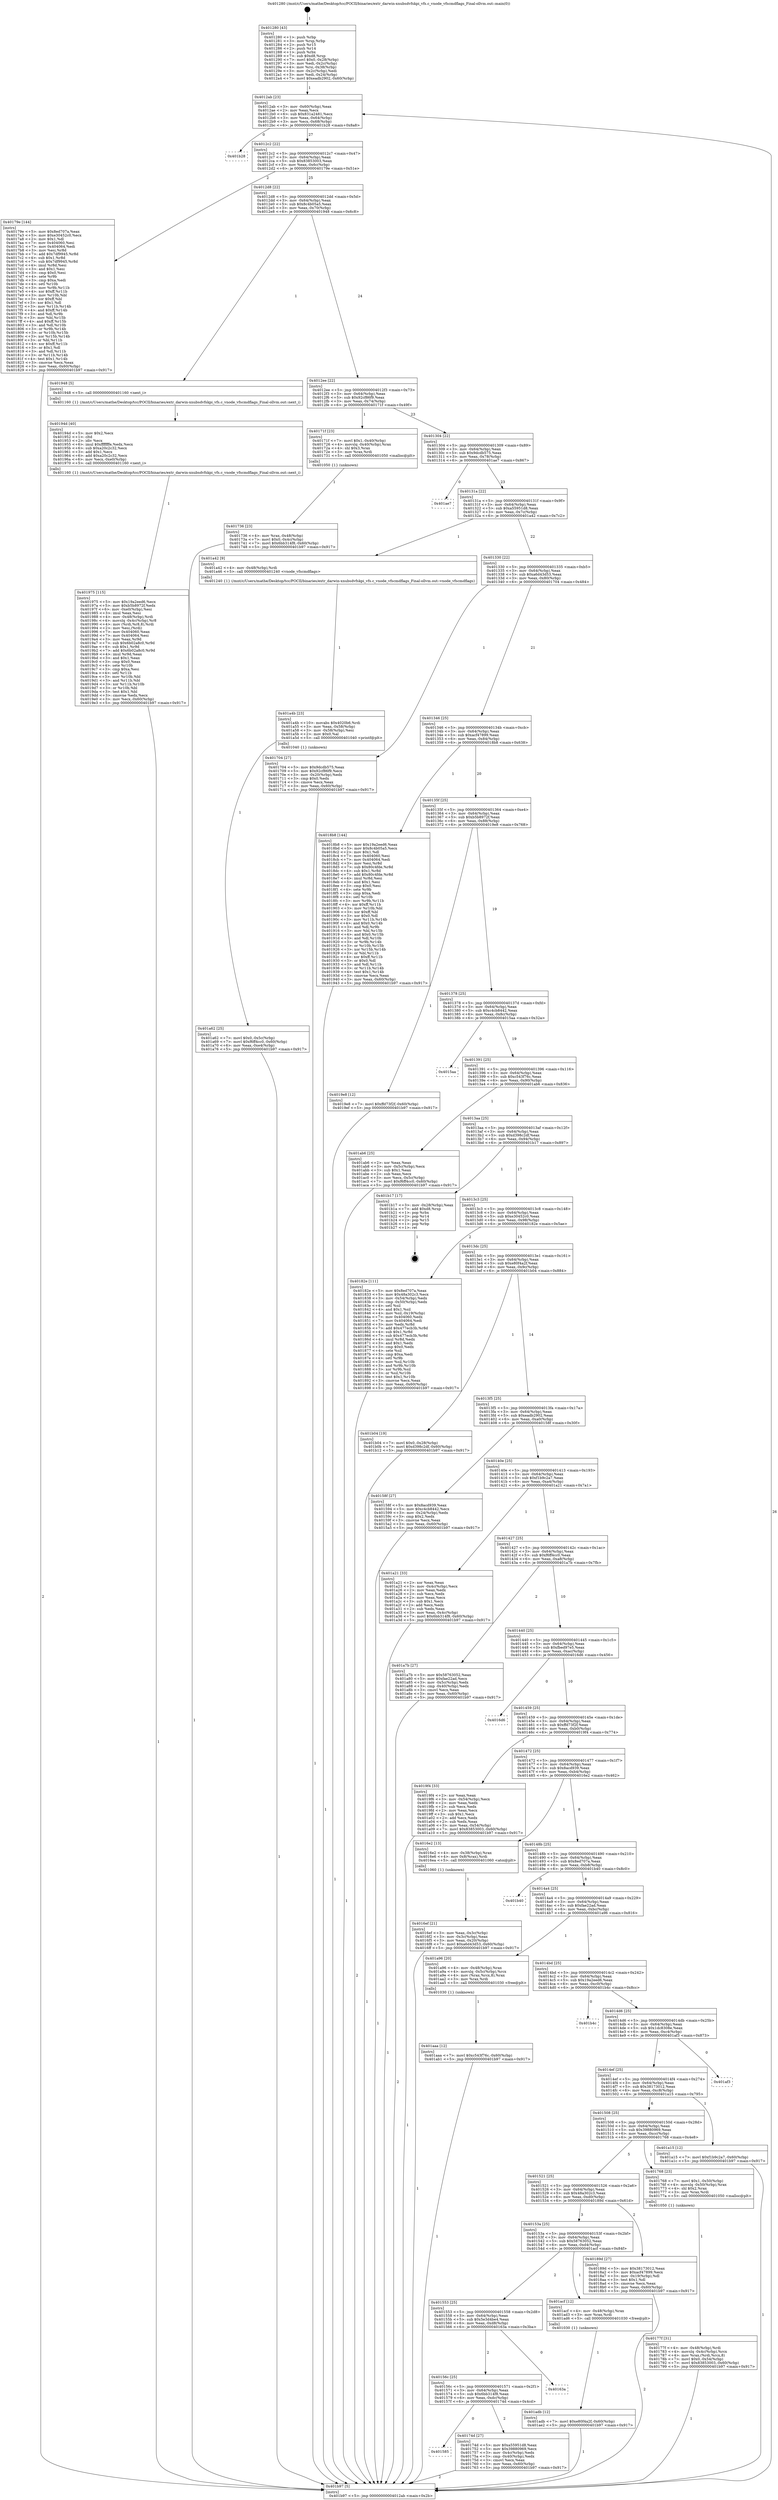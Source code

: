 digraph "0x401280" {
  label = "0x401280 (/mnt/c/Users/mathe/Desktop/tcc/POCII/binaries/extr_darwin-xnubsdvfskpi_vfs.c_vnode_vfscmdflags_Final-ollvm.out::main(0))"
  labelloc = "t"
  node[shape=record]

  Entry [label="",width=0.3,height=0.3,shape=circle,fillcolor=black,style=filled]
  "0x4012ab" [label="{
     0x4012ab [23]\l
     | [instrs]\l
     &nbsp;&nbsp;0x4012ab \<+3\>: mov -0x60(%rbp),%eax\l
     &nbsp;&nbsp;0x4012ae \<+2\>: mov %eax,%ecx\l
     &nbsp;&nbsp;0x4012b0 \<+6\>: sub $0x831a2481,%ecx\l
     &nbsp;&nbsp;0x4012b6 \<+3\>: mov %eax,-0x64(%rbp)\l
     &nbsp;&nbsp;0x4012b9 \<+3\>: mov %ecx,-0x68(%rbp)\l
     &nbsp;&nbsp;0x4012bc \<+6\>: je 0000000000401b28 \<main+0x8a8\>\l
  }"]
  "0x401b28" [label="{
     0x401b28\l
  }", style=dashed]
  "0x4012c2" [label="{
     0x4012c2 [22]\l
     | [instrs]\l
     &nbsp;&nbsp;0x4012c2 \<+5\>: jmp 00000000004012c7 \<main+0x47\>\l
     &nbsp;&nbsp;0x4012c7 \<+3\>: mov -0x64(%rbp),%eax\l
     &nbsp;&nbsp;0x4012ca \<+5\>: sub $0x83853003,%eax\l
     &nbsp;&nbsp;0x4012cf \<+3\>: mov %eax,-0x6c(%rbp)\l
     &nbsp;&nbsp;0x4012d2 \<+6\>: je 000000000040179e \<main+0x51e\>\l
  }"]
  Exit [label="",width=0.3,height=0.3,shape=circle,fillcolor=black,style=filled,peripheries=2]
  "0x40179e" [label="{
     0x40179e [144]\l
     | [instrs]\l
     &nbsp;&nbsp;0x40179e \<+5\>: mov $0x8ed707a,%eax\l
     &nbsp;&nbsp;0x4017a3 \<+5\>: mov $0xe30452c0,%ecx\l
     &nbsp;&nbsp;0x4017a8 \<+2\>: mov $0x1,%dl\l
     &nbsp;&nbsp;0x4017aa \<+7\>: mov 0x404060,%esi\l
     &nbsp;&nbsp;0x4017b1 \<+7\>: mov 0x404064,%edi\l
     &nbsp;&nbsp;0x4017b8 \<+3\>: mov %esi,%r8d\l
     &nbsp;&nbsp;0x4017bb \<+7\>: add $0x7df9945,%r8d\l
     &nbsp;&nbsp;0x4017c2 \<+4\>: sub $0x1,%r8d\l
     &nbsp;&nbsp;0x4017c6 \<+7\>: sub $0x7df9945,%r8d\l
     &nbsp;&nbsp;0x4017cd \<+4\>: imul %r8d,%esi\l
     &nbsp;&nbsp;0x4017d1 \<+3\>: and $0x1,%esi\l
     &nbsp;&nbsp;0x4017d4 \<+3\>: cmp $0x0,%esi\l
     &nbsp;&nbsp;0x4017d7 \<+4\>: sete %r9b\l
     &nbsp;&nbsp;0x4017db \<+3\>: cmp $0xa,%edi\l
     &nbsp;&nbsp;0x4017de \<+4\>: setl %r10b\l
     &nbsp;&nbsp;0x4017e2 \<+3\>: mov %r9b,%r11b\l
     &nbsp;&nbsp;0x4017e5 \<+4\>: xor $0xff,%r11b\l
     &nbsp;&nbsp;0x4017e9 \<+3\>: mov %r10b,%bl\l
     &nbsp;&nbsp;0x4017ec \<+3\>: xor $0xff,%bl\l
     &nbsp;&nbsp;0x4017ef \<+3\>: xor $0x1,%dl\l
     &nbsp;&nbsp;0x4017f2 \<+3\>: mov %r11b,%r14b\l
     &nbsp;&nbsp;0x4017f5 \<+4\>: and $0xff,%r14b\l
     &nbsp;&nbsp;0x4017f9 \<+3\>: and %dl,%r9b\l
     &nbsp;&nbsp;0x4017fc \<+3\>: mov %bl,%r15b\l
     &nbsp;&nbsp;0x4017ff \<+4\>: and $0xff,%r15b\l
     &nbsp;&nbsp;0x401803 \<+3\>: and %dl,%r10b\l
     &nbsp;&nbsp;0x401806 \<+3\>: or %r9b,%r14b\l
     &nbsp;&nbsp;0x401809 \<+3\>: or %r10b,%r15b\l
     &nbsp;&nbsp;0x40180c \<+3\>: xor %r15b,%r14b\l
     &nbsp;&nbsp;0x40180f \<+3\>: or %bl,%r11b\l
     &nbsp;&nbsp;0x401812 \<+4\>: xor $0xff,%r11b\l
     &nbsp;&nbsp;0x401816 \<+3\>: or $0x1,%dl\l
     &nbsp;&nbsp;0x401819 \<+3\>: and %dl,%r11b\l
     &nbsp;&nbsp;0x40181c \<+3\>: or %r11b,%r14b\l
     &nbsp;&nbsp;0x40181f \<+4\>: test $0x1,%r14b\l
     &nbsp;&nbsp;0x401823 \<+3\>: cmovne %ecx,%eax\l
     &nbsp;&nbsp;0x401826 \<+3\>: mov %eax,-0x60(%rbp)\l
     &nbsp;&nbsp;0x401829 \<+5\>: jmp 0000000000401b97 \<main+0x917\>\l
  }"]
  "0x4012d8" [label="{
     0x4012d8 [22]\l
     | [instrs]\l
     &nbsp;&nbsp;0x4012d8 \<+5\>: jmp 00000000004012dd \<main+0x5d\>\l
     &nbsp;&nbsp;0x4012dd \<+3\>: mov -0x64(%rbp),%eax\l
     &nbsp;&nbsp;0x4012e0 \<+5\>: sub $0x8c4b05a5,%eax\l
     &nbsp;&nbsp;0x4012e5 \<+3\>: mov %eax,-0x70(%rbp)\l
     &nbsp;&nbsp;0x4012e8 \<+6\>: je 0000000000401948 \<main+0x6c8\>\l
  }"]
  "0x401adb" [label="{
     0x401adb [12]\l
     | [instrs]\l
     &nbsp;&nbsp;0x401adb \<+7\>: movl $0xe80f4a2f,-0x60(%rbp)\l
     &nbsp;&nbsp;0x401ae2 \<+5\>: jmp 0000000000401b97 \<main+0x917\>\l
  }"]
  "0x401948" [label="{
     0x401948 [5]\l
     | [instrs]\l
     &nbsp;&nbsp;0x401948 \<+5\>: call 0000000000401160 \<next_i\>\l
     | [calls]\l
     &nbsp;&nbsp;0x401160 \{1\} (/mnt/c/Users/mathe/Desktop/tcc/POCII/binaries/extr_darwin-xnubsdvfskpi_vfs.c_vnode_vfscmdflags_Final-ollvm.out::next_i)\l
  }"]
  "0x4012ee" [label="{
     0x4012ee [22]\l
     | [instrs]\l
     &nbsp;&nbsp;0x4012ee \<+5\>: jmp 00000000004012f3 \<main+0x73\>\l
     &nbsp;&nbsp;0x4012f3 \<+3\>: mov -0x64(%rbp),%eax\l
     &nbsp;&nbsp;0x4012f6 \<+5\>: sub $0x92cf86f9,%eax\l
     &nbsp;&nbsp;0x4012fb \<+3\>: mov %eax,-0x74(%rbp)\l
     &nbsp;&nbsp;0x4012fe \<+6\>: je 000000000040171f \<main+0x49f\>\l
  }"]
  "0x401aaa" [label="{
     0x401aaa [12]\l
     | [instrs]\l
     &nbsp;&nbsp;0x401aaa \<+7\>: movl $0xc543f76c,-0x60(%rbp)\l
     &nbsp;&nbsp;0x401ab1 \<+5\>: jmp 0000000000401b97 \<main+0x917\>\l
  }"]
  "0x40171f" [label="{
     0x40171f [23]\l
     | [instrs]\l
     &nbsp;&nbsp;0x40171f \<+7\>: movl $0x1,-0x40(%rbp)\l
     &nbsp;&nbsp;0x401726 \<+4\>: movslq -0x40(%rbp),%rax\l
     &nbsp;&nbsp;0x40172a \<+4\>: shl $0x3,%rax\l
     &nbsp;&nbsp;0x40172e \<+3\>: mov %rax,%rdi\l
     &nbsp;&nbsp;0x401731 \<+5\>: call 0000000000401050 \<malloc@plt\>\l
     | [calls]\l
     &nbsp;&nbsp;0x401050 \{1\} (unknown)\l
  }"]
  "0x401304" [label="{
     0x401304 [22]\l
     | [instrs]\l
     &nbsp;&nbsp;0x401304 \<+5\>: jmp 0000000000401309 \<main+0x89\>\l
     &nbsp;&nbsp;0x401309 \<+3\>: mov -0x64(%rbp),%eax\l
     &nbsp;&nbsp;0x40130c \<+5\>: sub $0x9dcdb575,%eax\l
     &nbsp;&nbsp;0x401311 \<+3\>: mov %eax,-0x78(%rbp)\l
     &nbsp;&nbsp;0x401314 \<+6\>: je 0000000000401ae7 \<main+0x867\>\l
  }"]
  "0x401a62" [label="{
     0x401a62 [25]\l
     | [instrs]\l
     &nbsp;&nbsp;0x401a62 \<+7\>: movl $0x0,-0x5c(%rbp)\l
     &nbsp;&nbsp;0x401a69 \<+7\>: movl $0xf6ff4cc0,-0x60(%rbp)\l
     &nbsp;&nbsp;0x401a70 \<+6\>: mov %eax,-0xe4(%rbp)\l
     &nbsp;&nbsp;0x401a76 \<+5\>: jmp 0000000000401b97 \<main+0x917\>\l
  }"]
  "0x401ae7" [label="{
     0x401ae7\l
  }", style=dashed]
  "0x40131a" [label="{
     0x40131a [22]\l
     | [instrs]\l
     &nbsp;&nbsp;0x40131a \<+5\>: jmp 000000000040131f \<main+0x9f\>\l
     &nbsp;&nbsp;0x40131f \<+3\>: mov -0x64(%rbp),%eax\l
     &nbsp;&nbsp;0x401322 \<+5\>: sub $0xa55951d8,%eax\l
     &nbsp;&nbsp;0x401327 \<+3\>: mov %eax,-0x7c(%rbp)\l
     &nbsp;&nbsp;0x40132a \<+6\>: je 0000000000401a42 \<main+0x7c2\>\l
  }"]
  "0x401a4b" [label="{
     0x401a4b [23]\l
     | [instrs]\l
     &nbsp;&nbsp;0x401a4b \<+10\>: movabs $0x4020b6,%rdi\l
     &nbsp;&nbsp;0x401a55 \<+3\>: mov %eax,-0x58(%rbp)\l
     &nbsp;&nbsp;0x401a58 \<+3\>: mov -0x58(%rbp),%esi\l
     &nbsp;&nbsp;0x401a5b \<+2\>: mov $0x0,%al\l
     &nbsp;&nbsp;0x401a5d \<+5\>: call 0000000000401040 \<printf@plt\>\l
     | [calls]\l
     &nbsp;&nbsp;0x401040 \{1\} (unknown)\l
  }"]
  "0x401a42" [label="{
     0x401a42 [9]\l
     | [instrs]\l
     &nbsp;&nbsp;0x401a42 \<+4\>: mov -0x48(%rbp),%rdi\l
     &nbsp;&nbsp;0x401a46 \<+5\>: call 0000000000401240 \<vnode_vfscmdflags\>\l
     | [calls]\l
     &nbsp;&nbsp;0x401240 \{1\} (/mnt/c/Users/mathe/Desktop/tcc/POCII/binaries/extr_darwin-xnubsdvfskpi_vfs.c_vnode_vfscmdflags_Final-ollvm.out::vnode_vfscmdflags)\l
  }"]
  "0x401330" [label="{
     0x401330 [22]\l
     | [instrs]\l
     &nbsp;&nbsp;0x401330 \<+5\>: jmp 0000000000401335 \<main+0xb5\>\l
     &nbsp;&nbsp;0x401335 \<+3\>: mov -0x64(%rbp),%eax\l
     &nbsp;&nbsp;0x401338 \<+5\>: sub $0xa6d43d53,%eax\l
     &nbsp;&nbsp;0x40133d \<+3\>: mov %eax,-0x80(%rbp)\l
     &nbsp;&nbsp;0x401340 \<+6\>: je 0000000000401704 \<main+0x484\>\l
  }"]
  "0x401975" [label="{
     0x401975 [115]\l
     | [instrs]\l
     &nbsp;&nbsp;0x401975 \<+5\>: mov $0x19a2eed6,%ecx\l
     &nbsp;&nbsp;0x40197a \<+5\>: mov $0xb5b8972f,%edx\l
     &nbsp;&nbsp;0x40197f \<+6\>: mov -0xe0(%rbp),%esi\l
     &nbsp;&nbsp;0x401985 \<+3\>: imul %eax,%esi\l
     &nbsp;&nbsp;0x401988 \<+4\>: mov -0x48(%rbp),%rdi\l
     &nbsp;&nbsp;0x40198c \<+4\>: movslq -0x4c(%rbp),%r8\l
     &nbsp;&nbsp;0x401990 \<+4\>: mov (%rdi,%r8,8),%rdi\l
     &nbsp;&nbsp;0x401994 \<+2\>: mov %esi,(%rdi)\l
     &nbsp;&nbsp;0x401996 \<+7\>: mov 0x404060,%eax\l
     &nbsp;&nbsp;0x40199d \<+7\>: mov 0x404064,%esi\l
     &nbsp;&nbsp;0x4019a4 \<+3\>: mov %eax,%r9d\l
     &nbsp;&nbsp;0x4019a7 \<+7\>: sub $0x6b02a8c0,%r9d\l
     &nbsp;&nbsp;0x4019ae \<+4\>: sub $0x1,%r9d\l
     &nbsp;&nbsp;0x4019b2 \<+7\>: add $0x6b02a8c0,%r9d\l
     &nbsp;&nbsp;0x4019b9 \<+4\>: imul %r9d,%eax\l
     &nbsp;&nbsp;0x4019bd \<+3\>: and $0x1,%eax\l
     &nbsp;&nbsp;0x4019c0 \<+3\>: cmp $0x0,%eax\l
     &nbsp;&nbsp;0x4019c3 \<+4\>: sete %r10b\l
     &nbsp;&nbsp;0x4019c7 \<+3\>: cmp $0xa,%esi\l
     &nbsp;&nbsp;0x4019ca \<+4\>: setl %r11b\l
     &nbsp;&nbsp;0x4019ce \<+3\>: mov %r10b,%bl\l
     &nbsp;&nbsp;0x4019d1 \<+3\>: and %r11b,%bl\l
     &nbsp;&nbsp;0x4019d4 \<+3\>: xor %r11b,%r10b\l
     &nbsp;&nbsp;0x4019d7 \<+3\>: or %r10b,%bl\l
     &nbsp;&nbsp;0x4019da \<+3\>: test $0x1,%bl\l
     &nbsp;&nbsp;0x4019dd \<+3\>: cmovne %edx,%ecx\l
     &nbsp;&nbsp;0x4019e0 \<+3\>: mov %ecx,-0x60(%rbp)\l
     &nbsp;&nbsp;0x4019e3 \<+5\>: jmp 0000000000401b97 \<main+0x917\>\l
  }"]
  "0x401704" [label="{
     0x401704 [27]\l
     | [instrs]\l
     &nbsp;&nbsp;0x401704 \<+5\>: mov $0x9dcdb575,%eax\l
     &nbsp;&nbsp;0x401709 \<+5\>: mov $0x92cf86f9,%ecx\l
     &nbsp;&nbsp;0x40170e \<+3\>: mov -0x20(%rbp),%edx\l
     &nbsp;&nbsp;0x401711 \<+3\>: cmp $0x0,%edx\l
     &nbsp;&nbsp;0x401714 \<+3\>: cmove %ecx,%eax\l
     &nbsp;&nbsp;0x401717 \<+3\>: mov %eax,-0x60(%rbp)\l
     &nbsp;&nbsp;0x40171a \<+5\>: jmp 0000000000401b97 \<main+0x917\>\l
  }"]
  "0x401346" [label="{
     0x401346 [25]\l
     | [instrs]\l
     &nbsp;&nbsp;0x401346 \<+5\>: jmp 000000000040134b \<main+0xcb\>\l
     &nbsp;&nbsp;0x40134b \<+3\>: mov -0x64(%rbp),%eax\l
     &nbsp;&nbsp;0x40134e \<+5\>: sub $0xacf47899,%eax\l
     &nbsp;&nbsp;0x401353 \<+6\>: mov %eax,-0x84(%rbp)\l
     &nbsp;&nbsp;0x401359 \<+6\>: je 00000000004018b8 \<main+0x638\>\l
  }"]
  "0x40194d" [label="{
     0x40194d [40]\l
     | [instrs]\l
     &nbsp;&nbsp;0x40194d \<+5\>: mov $0x2,%ecx\l
     &nbsp;&nbsp;0x401952 \<+1\>: cltd\l
     &nbsp;&nbsp;0x401953 \<+2\>: idiv %ecx\l
     &nbsp;&nbsp;0x401955 \<+6\>: imul $0xfffffffe,%edx,%ecx\l
     &nbsp;&nbsp;0x40195b \<+6\>: sub $0xa20c2c32,%ecx\l
     &nbsp;&nbsp;0x401961 \<+3\>: add $0x1,%ecx\l
     &nbsp;&nbsp;0x401964 \<+6\>: add $0xa20c2c32,%ecx\l
     &nbsp;&nbsp;0x40196a \<+6\>: mov %ecx,-0xe0(%rbp)\l
     &nbsp;&nbsp;0x401970 \<+5\>: call 0000000000401160 \<next_i\>\l
     | [calls]\l
     &nbsp;&nbsp;0x401160 \{1\} (/mnt/c/Users/mathe/Desktop/tcc/POCII/binaries/extr_darwin-xnubsdvfskpi_vfs.c_vnode_vfscmdflags_Final-ollvm.out::next_i)\l
  }"]
  "0x4018b8" [label="{
     0x4018b8 [144]\l
     | [instrs]\l
     &nbsp;&nbsp;0x4018b8 \<+5\>: mov $0x19a2eed6,%eax\l
     &nbsp;&nbsp;0x4018bd \<+5\>: mov $0x8c4b05a5,%ecx\l
     &nbsp;&nbsp;0x4018c2 \<+2\>: mov $0x1,%dl\l
     &nbsp;&nbsp;0x4018c4 \<+7\>: mov 0x404060,%esi\l
     &nbsp;&nbsp;0x4018cb \<+7\>: mov 0x404064,%edi\l
     &nbsp;&nbsp;0x4018d2 \<+3\>: mov %esi,%r8d\l
     &nbsp;&nbsp;0x4018d5 \<+7\>: sub $0x80c4fde,%r8d\l
     &nbsp;&nbsp;0x4018dc \<+4\>: sub $0x1,%r8d\l
     &nbsp;&nbsp;0x4018e0 \<+7\>: add $0x80c4fde,%r8d\l
     &nbsp;&nbsp;0x4018e7 \<+4\>: imul %r8d,%esi\l
     &nbsp;&nbsp;0x4018eb \<+3\>: and $0x1,%esi\l
     &nbsp;&nbsp;0x4018ee \<+3\>: cmp $0x0,%esi\l
     &nbsp;&nbsp;0x4018f1 \<+4\>: sete %r9b\l
     &nbsp;&nbsp;0x4018f5 \<+3\>: cmp $0xa,%edi\l
     &nbsp;&nbsp;0x4018f8 \<+4\>: setl %r10b\l
     &nbsp;&nbsp;0x4018fc \<+3\>: mov %r9b,%r11b\l
     &nbsp;&nbsp;0x4018ff \<+4\>: xor $0xff,%r11b\l
     &nbsp;&nbsp;0x401903 \<+3\>: mov %r10b,%bl\l
     &nbsp;&nbsp;0x401906 \<+3\>: xor $0xff,%bl\l
     &nbsp;&nbsp;0x401909 \<+3\>: xor $0x0,%dl\l
     &nbsp;&nbsp;0x40190c \<+3\>: mov %r11b,%r14b\l
     &nbsp;&nbsp;0x40190f \<+4\>: and $0x0,%r14b\l
     &nbsp;&nbsp;0x401913 \<+3\>: and %dl,%r9b\l
     &nbsp;&nbsp;0x401916 \<+3\>: mov %bl,%r15b\l
     &nbsp;&nbsp;0x401919 \<+4\>: and $0x0,%r15b\l
     &nbsp;&nbsp;0x40191d \<+3\>: and %dl,%r10b\l
     &nbsp;&nbsp;0x401920 \<+3\>: or %r9b,%r14b\l
     &nbsp;&nbsp;0x401923 \<+3\>: or %r10b,%r15b\l
     &nbsp;&nbsp;0x401926 \<+3\>: xor %r15b,%r14b\l
     &nbsp;&nbsp;0x401929 \<+3\>: or %bl,%r11b\l
     &nbsp;&nbsp;0x40192c \<+4\>: xor $0xff,%r11b\l
     &nbsp;&nbsp;0x401930 \<+3\>: or $0x0,%dl\l
     &nbsp;&nbsp;0x401933 \<+3\>: and %dl,%r11b\l
     &nbsp;&nbsp;0x401936 \<+3\>: or %r11b,%r14b\l
     &nbsp;&nbsp;0x401939 \<+4\>: test $0x1,%r14b\l
     &nbsp;&nbsp;0x40193d \<+3\>: cmovne %ecx,%eax\l
     &nbsp;&nbsp;0x401940 \<+3\>: mov %eax,-0x60(%rbp)\l
     &nbsp;&nbsp;0x401943 \<+5\>: jmp 0000000000401b97 \<main+0x917\>\l
  }"]
  "0x40135f" [label="{
     0x40135f [25]\l
     | [instrs]\l
     &nbsp;&nbsp;0x40135f \<+5\>: jmp 0000000000401364 \<main+0xe4\>\l
     &nbsp;&nbsp;0x401364 \<+3\>: mov -0x64(%rbp),%eax\l
     &nbsp;&nbsp;0x401367 \<+5\>: sub $0xb5b8972f,%eax\l
     &nbsp;&nbsp;0x40136c \<+6\>: mov %eax,-0x88(%rbp)\l
     &nbsp;&nbsp;0x401372 \<+6\>: je 00000000004019e8 \<main+0x768\>\l
  }"]
  "0x40177f" [label="{
     0x40177f [31]\l
     | [instrs]\l
     &nbsp;&nbsp;0x40177f \<+4\>: mov -0x48(%rbp),%rdi\l
     &nbsp;&nbsp;0x401783 \<+4\>: movslq -0x4c(%rbp),%rcx\l
     &nbsp;&nbsp;0x401787 \<+4\>: mov %rax,(%rdi,%rcx,8)\l
     &nbsp;&nbsp;0x40178b \<+7\>: movl $0x0,-0x54(%rbp)\l
     &nbsp;&nbsp;0x401792 \<+7\>: movl $0x83853003,-0x60(%rbp)\l
     &nbsp;&nbsp;0x401799 \<+5\>: jmp 0000000000401b97 \<main+0x917\>\l
  }"]
  "0x4019e8" [label="{
     0x4019e8 [12]\l
     | [instrs]\l
     &nbsp;&nbsp;0x4019e8 \<+7\>: movl $0xffd73f2f,-0x60(%rbp)\l
     &nbsp;&nbsp;0x4019ef \<+5\>: jmp 0000000000401b97 \<main+0x917\>\l
  }"]
  "0x401378" [label="{
     0x401378 [25]\l
     | [instrs]\l
     &nbsp;&nbsp;0x401378 \<+5\>: jmp 000000000040137d \<main+0xfd\>\l
     &nbsp;&nbsp;0x40137d \<+3\>: mov -0x64(%rbp),%eax\l
     &nbsp;&nbsp;0x401380 \<+5\>: sub $0xc4cb8442,%eax\l
     &nbsp;&nbsp;0x401385 \<+6\>: mov %eax,-0x8c(%rbp)\l
     &nbsp;&nbsp;0x40138b \<+6\>: je 00000000004015aa \<main+0x32a\>\l
  }"]
  "0x401585" [label="{
     0x401585\l
  }", style=dashed]
  "0x4015aa" [label="{
     0x4015aa\l
  }", style=dashed]
  "0x401391" [label="{
     0x401391 [25]\l
     | [instrs]\l
     &nbsp;&nbsp;0x401391 \<+5\>: jmp 0000000000401396 \<main+0x116\>\l
     &nbsp;&nbsp;0x401396 \<+3\>: mov -0x64(%rbp),%eax\l
     &nbsp;&nbsp;0x401399 \<+5\>: sub $0xc543f76c,%eax\l
     &nbsp;&nbsp;0x40139e \<+6\>: mov %eax,-0x90(%rbp)\l
     &nbsp;&nbsp;0x4013a4 \<+6\>: je 0000000000401ab6 \<main+0x836\>\l
  }"]
  "0x40174d" [label="{
     0x40174d [27]\l
     | [instrs]\l
     &nbsp;&nbsp;0x40174d \<+5\>: mov $0xa55951d8,%eax\l
     &nbsp;&nbsp;0x401752 \<+5\>: mov $0x39880969,%ecx\l
     &nbsp;&nbsp;0x401757 \<+3\>: mov -0x4c(%rbp),%edx\l
     &nbsp;&nbsp;0x40175a \<+3\>: cmp -0x40(%rbp),%edx\l
     &nbsp;&nbsp;0x40175d \<+3\>: cmovl %ecx,%eax\l
     &nbsp;&nbsp;0x401760 \<+3\>: mov %eax,-0x60(%rbp)\l
     &nbsp;&nbsp;0x401763 \<+5\>: jmp 0000000000401b97 \<main+0x917\>\l
  }"]
  "0x401ab6" [label="{
     0x401ab6 [25]\l
     | [instrs]\l
     &nbsp;&nbsp;0x401ab6 \<+2\>: xor %eax,%eax\l
     &nbsp;&nbsp;0x401ab8 \<+3\>: mov -0x5c(%rbp),%ecx\l
     &nbsp;&nbsp;0x401abb \<+3\>: sub $0x1,%eax\l
     &nbsp;&nbsp;0x401abe \<+2\>: sub %eax,%ecx\l
     &nbsp;&nbsp;0x401ac0 \<+3\>: mov %ecx,-0x5c(%rbp)\l
     &nbsp;&nbsp;0x401ac3 \<+7\>: movl $0xf6ff4cc0,-0x60(%rbp)\l
     &nbsp;&nbsp;0x401aca \<+5\>: jmp 0000000000401b97 \<main+0x917\>\l
  }"]
  "0x4013aa" [label="{
     0x4013aa [25]\l
     | [instrs]\l
     &nbsp;&nbsp;0x4013aa \<+5\>: jmp 00000000004013af \<main+0x12f\>\l
     &nbsp;&nbsp;0x4013af \<+3\>: mov -0x64(%rbp),%eax\l
     &nbsp;&nbsp;0x4013b2 \<+5\>: sub $0xd398c2df,%eax\l
     &nbsp;&nbsp;0x4013b7 \<+6\>: mov %eax,-0x94(%rbp)\l
     &nbsp;&nbsp;0x4013bd \<+6\>: je 0000000000401b17 \<main+0x897\>\l
  }"]
  "0x40156c" [label="{
     0x40156c [25]\l
     | [instrs]\l
     &nbsp;&nbsp;0x40156c \<+5\>: jmp 0000000000401571 \<main+0x2f1\>\l
     &nbsp;&nbsp;0x401571 \<+3\>: mov -0x64(%rbp),%eax\l
     &nbsp;&nbsp;0x401574 \<+5\>: sub $0x6bb314f8,%eax\l
     &nbsp;&nbsp;0x401579 \<+6\>: mov %eax,-0xdc(%rbp)\l
     &nbsp;&nbsp;0x40157f \<+6\>: je 000000000040174d \<main+0x4cd\>\l
  }"]
  "0x401b17" [label="{
     0x401b17 [17]\l
     | [instrs]\l
     &nbsp;&nbsp;0x401b17 \<+3\>: mov -0x28(%rbp),%eax\l
     &nbsp;&nbsp;0x401b1a \<+7\>: add $0xd8,%rsp\l
     &nbsp;&nbsp;0x401b21 \<+1\>: pop %rbx\l
     &nbsp;&nbsp;0x401b22 \<+2\>: pop %r14\l
     &nbsp;&nbsp;0x401b24 \<+2\>: pop %r15\l
     &nbsp;&nbsp;0x401b26 \<+1\>: pop %rbp\l
     &nbsp;&nbsp;0x401b27 \<+1\>: ret\l
  }"]
  "0x4013c3" [label="{
     0x4013c3 [25]\l
     | [instrs]\l
     &nbsp;&nbsp;0x4013c3 \<+5\>: jmp 00000000004013c8 \<main+0x148\>\l
     &nbsp;&nbsp;0x4013c8 \<+3\>: mov -0x64(%rbp),%eax\l
     &nbsp;&nbsp;0x4013cb \<+5\>: sub $0xe30452c0,%eax\l
     &nbsp;&nbsp;0x4013d0 \<+6\>: mov %eax,-0x98(%rbp)\l
     &nbsp;&nbsp;0x4013d6 \<+6\>: je 000000000040182e \<main+0x5ae\>\l
  }"]
  "0x40163a" [label="{
     0x40163a\l
  }", style=dashed]
  "0x40182e" [label="{
     0x40182e [111]\l
     | [instrs]\l
     &nbsp;&nbsp;0x40182e \<+5\>: mov $0x8ed707a,%eax\l
     &nbsp;&nbsp;0x401833 \<+5\>: mov $0x48a302c3,%ecx\l
     &nbsp;&nbsp;0x401838 \<+3\>: mov -0x54(%rbp),%edx\l
     &nbsp;&nbsp;0x40183b \<+3\>: cmp -0x50(%rbp),%edx\l
     &nbsp;&nbsp;0x40183e \<+4\>: setl %sil\l
     &nbsp;&nbsp;0x401842 \<+4\>: and $0x1,%sil\l
     &nbsp;&nbsp;0x401846 \<+4\>: mov %sil,-0x19(%rbp)\l
     &nbsp;&nbsp;0x40184a \<+7\>: mov 0x404060,%edx\l
     &nbsp;&nbsp;0x401851 \<+7\>: mov 0x404064,%edi\l
     &nbsp;&nbsp;0x401858 \<+3\>: mov %edx,%r8d\l
     &nbsp;&nbsp;0x40185b \<+7\>: add $0x477ecb3b,%r8d\l
     &nbsp;&nbsp;0x401862 \<+4\>: sub $0x1,%r8d\l
     &nbsp;&nbsp;0x401866 \<+7\>: sub $0x477ecb3b,%r8d\l
     &nbsp;&nbsp;0x40186d \<+4\>: imul %r8d,%edx\l
     &nbsp;&nbsp;0x401871 \<+3\>: and $0x1,%edx\l
     &nbsp;&nbsp;0x401874 \<+3\>: cmp $0x0,%edx\l
     &nbsp;&nbsp;0x401877 \<+4\>: sete %sil\l
     &nbsp;&nbsp;0x40187b \<+3\>: cmp $0xa,%edi\l
     &nbsp;&nbsp;0x40187e \<+4\>: setl %r9b\l
     &nbsp;&nbsp;0x401882 \<+3\>: mov %sil,%r10b\l
     &nbsp;&nbsp;0x401885 \<+3\>: and %r9b,%r10b\l
     &nbsp;&nbsp;0x401888 \<+3\>: xor %r9b,%sil\l
     &nbsp;&nbsp;0x40188b \<+3\>: or %sil,%r10b\l
     &nbsp;&nbsp;0x40188e \<+4\>: test $0x1,%r10b\l
     &nbsp;&nbsp;0x401892 \<+3\>: cmovne %ecx,%eax\l
     &nbsp;&nbsp;0x401895 \<+3\>: mov %eax,-0x60(%rbp)\l
     &nbsp;&nbsp;0x401898 \<+5\>: jmp 0000000000401b97 \<main+0x917\>\l
  }"]
  "0x4013dc" [label="{
     0x4013dc [25]\l
     | [instrs]\l
     &nbsp;&nbsp;0x4013dc \<+5\>: jmp 00000000004013e1 \<main+0x161\>\l
     &nbsp;&nbsp;0x4013e1 \<+3\>: mov -0x64(%rbp),%eax\l
     &nbsp;&nbsp;0x4013e4 \<+5\>: sub $0xe80f4a2f,%eax\l
     &nbsp;&nbsp;0x4013e9 \<+6\>: mov %eax,-0x9c(%rbp)\l
     &nbsp;&nbsp;0x4013ef \<+6\>: je 0000000000401b04 \<main+0x884\>\l
  }"]
  "0x401553" [label="{
     0x401553 [25]\l
     | [instrs]\l
     &nbsp;&nbsp;0x401553 \<+5\>: jmp 0000000000401558 \<main+0x2d8\>\l
     &nbsp;&nbsp;0x401558 \<+3\>: mov -0x64(%rbp),%eax\l
     &nbsp;&nbsp;0x40155b \<+5\>: sub $0x5e3d4be4,%eax\l
     &nbsp;&nbsp;0x401560 \<+6\>: mov %eax,-0xd8(%rbp)\l
     &nbsp;&nbsp;0x401566 \<+6\>: je 000000000040163a \<main+0x3ba\>\l
  }"]
  "0x401b04" [label="{
     0x401b04 [19]\l
     | [instrs]\l
     &nbsp;&nbsp;0x401b04 \<+7\>: movl $0x0,-0x28(%rbp)\l
     &nbsp;&nbsp;0x401b0b \<+7\>: movl $0xd398c2df,-0x60(%rbp)\l
     &nbsp;&nbsp;0x401b12 \<+5\>: jmp 0000000000401b97 \<main+0x917\>\l
  }"]
  "0x4013f5" [label="{
     0x4013f5 [25]\l
     | [instrs]\l
     &nbsp;&nbsp;0x4013f5 \<+5\>: jmp 00000000004013fa \<main+0x17a\>\l
     &nbsp;&nbsp;0x4013fa \<+3\>: mov -0x64(%rbp),%eax\l
     &nbsp;&nbsp;0x4013fd \<+5\>: sub $0xeadb2902,%eax\l
     &nbsp;&nbsp;0x401402 \<+6\>: mov %eax,-0xa0(%rbp)\l
     &nbsp;&nbsp;0x401408 \<+6\>: je 000000000040158f \<main+0x30f\>\l
  }"]
  "0x401acf" [label="{
     0x401acf [12]\l
     | [instrs]\l
     &nbsp;&nbsp;0x401acf \<+4\>: mov -0x48(%rbp),%rax\l
     &nbsp;&nbsp;0x401ad3 \<+3\>: mov %rax,%rdi\l
     &nbsp;&nbsp;0x401ad6 \<+5\>: call 0000000000401030 \<free@plt\>\l
     | [calls]\l
     &nbsp;&nbsp;0x401030 \{1\} (unknown)\l
  }"]
  "0x40158f" [label="{
     0x40158f [27]\l
     | [instrs]\l
     &nbsp;&nbsp;0x40158f \<+5\>: mov $0x8acd939,%eax\l
     &nbsp;&nbsp;0x401594 \<+5\>: mov $0xc4cb8442,%ecx\l
     &nbsp;&nbsp;0x401599 \<+3\>: mov -0x24(%rbp),%edx\l
     &nbsp;&nbsp;0x40159c \<+3\>: cmp $0x2,%edx\l
     &nbsp;&nbsp;0x40159f \<+3\>: cmovne %ecx,%eax\l
     &nbsp;&nbsp;0x4015a2 \<+3\>: mov %eax,-0x60(%rbp)\l
     &nbsp;&nbsp;0x4015a5 \<+5\>: jmp 0000000000401b97 \<main+0x917\>\l
  }"]
  "0x40140e" [label="{
     0x40140e [25]\l
     | [instrs]\l
     &nbsp;&nbsp;0x40140e \<+5\>: jmp 0000000000401413 \<main+0x193\>\l
     &nbsp;&nbsp;0x401413 \<+3\>: mov -0x64(%rbp),%eax\l
     &nbsp;&nbsp;0x401416 \<+5\>: sub $0xf1b9c2a7,%eax\l
     &nbsp;&nbsp;0x40141b \<+6\>: mov %eax,-0xa4(%rbp)\l
     &nbsp;&nbsp;0x401421 \<+6\>: je 0000000000401a21 \<main+0x7a1\>\l
  }"]
  "0x401b97" [label="{
     0x401b97 [5]\l
     | [instrs]\l
     &nbsp;&nbsp;0x401b97 \<+5\>: jmp 00000000004012ab \<main+0x2b\>\l
  }"]
  "0x401280" [label="{
     0x401280 [43]\l
     | [instrs]\l
     &nbsp;&nbsp;0x401280 \<+1\>: push %rbp\l
     &nbsp;&nbsp;0x401281 \<+3\>: mov %rsp,%rbp\l
     &nbsp;&nbsp;0x401284 \<+2\>: push %r15\l
     &nbsp;&nbsp;0x401286 \<+2\>: push %r14\l
     &nbsp;&nbsp;0x401288 \<+1\>: push %rbx\l
     &nbsp;&nbsp;0x401289 \<+7\>: sub $0xd8,%rsp\l
     &nbsp;&nbsp;0x401290 \<+7\>: movl $0x0,-0x28(%rbp)\l
     &nbsp;&nbsp;0x401297 \<+3\>: mov %edi,-0x2c(%rbp)\l
     &nbsp;&nbsp;0x40129a \<+4\>: mov %rsi,-0x38(%rbp)\l
     &nbsp;&nbsp;0x40129e \<+3\>: mov -0x2c(%rbp),%edi\l
     &nbsp;&nbsp;0x4012a1 \<+3\>: mov %edi,-0x24(%rbp)\l
     &nbsp;&nbsp;0x4012a4 \<+7\>: movl $0xeadb2902,-0x60(%rbp)\l
  }"]
  "0x40153a" [label="{
     0x40153a [25]\l
     | [instrs]\l
     &nbsp;&nbsp;0x40153a \<+5\>: jmp 000000000040153f \<main+0x2bf\>\l
     &nbsp;&nbsp;0x40153f \<+3\>: mov -0x64(%rbp),%eax\l
     &nbsp;&nbsp;0x401542 \<+5\>: sub $0x58763052,%eax\l
     &nbsp;&nbsp;0x401547 \<+6\>: mov %eax,-0xd4(%rbp)\l
     &nbsp;&nbsp;0x40154d \<+6\>: je 0000000000401acf \<main+0x84f\>\l
  }"]
  "0x401a21" [label="{
     0x401a21 [33]\l
     | [instrs]\l
     &nbsp;&nbsp;0x401a21 \<+2\>: xor %eax,%eax\l
     &nbsp;&nbsp;0x401a23 \<+3\>: mov -0x4c(%rbp),%ecx\l
     &nbsp;&nbsp;0x401a26 \<+2\>: mov %eax,%edx\l
     &nbsp;&nbsp;0x401a28 \<+2\>: sub %ecx,%edx\l
     &nbsp;&nbsp;0x401a2a \<+2\>: mov %eax,%ecx\l
     &nbsp;&nbsp;0x401a2c \<+3\>: sub $0x1,%ecx\l
     &nbsp;&nbsp;0x401a2f \<+2\>: add %ecx,%edx\l
     &nbsp;&nbsp;0x401a31 \<+2\>: sub %edx,%eax\l
     &nbsp;&nbsp;0x401a33 \<+3\>: mov %eax,-0x4c(%rbp)\l
     &nbsp;&nbsp;0x401a36 \<+7\>: movl $0x6bb314f8,-0x60(%rbp)\l
     &nbsp;&nbsp;0x401a3d \<+5\>: jmp 0000000000401b97 \<main+0x917\>\l
  }"]
  "0x401427" [label="{
     0x401427 [25]\l
     | [instrs]\l
     &nbsp;&nbsp;0x401427 \<+5\>: jmp 000000000040142c \<main+0x1ac\>\l
     &nbsp;&nbsp;0x40142c \<+3\>: mov -0x64(%rbp),%eax\l
     &nbsp;&nbsp;0x40142f \<+5\>: sub $0xf6ff4cc0,%eax\l
     &nbsp;&nbsp;0x401434 \<+6\>: mov %eax,-0xa8(%rbp)\l
     &nbsp;&nbsp;0x40143a \<+6\>: je 0000000000401a7b \<main+0x7fb\>\l
  }"]
  "0x40189d" [label="{
     0x40189d [27]\l
     | [instrs]\l
     &nbsp;&nbsp;0x40189d \<+5\>: mov $0x38173012,%eax\l
     &nbsp;&nbsp;0x4018a2 \<+5\>: mov $0xacf47899,%ecx\l
     &nbsp;&nbsp;0x4018a7 \<+3\>: mov -0x19(%rbp),%dl\l
     &nbsp;&nbsp;0x4018aa \<+3\>: test $0x1,%dl\l
     &nbsp;&nbsp;0x4018ad \<+3\>: cmovne %ecx,%eax\l
     &nbsp;&nbsp;0x4018b0 \<+3\>: mov %eax,-0x60(%rbp)\l
     &nbsp;&nbsp;0x4018b3 \<+5\>: jmp 0000000000401b97 \<main+0x917\>\l
  }"]
  "0x401a7b" [label="{
     0x401a7b [27]\l
     | [instrs]\l
     &nbsp;&nbsp;0x401a7b \<+5\>: mov $0x58763052,%eax\l
     &nbsp;&nbsp;0x401a80 \<+5\>: mov $0xfae22ad,%ecx\l
     &nbsp;&nbsp;0x401a85 \<+3\>: mov -0x5c(%rbp),%edx\l
     &nbsp;&nbsp;0x401a88 \<+3\>: cmp -0x40(%rbp),%edx\l
     &nbsp;&nbsp;0x401a8b \<+3\>: cmovl %ecx,%eax\l
     &nbsp;&nbsp;0x401a8e \<+3\>: mov %eax,-0x60(%rbp)\l
     &nbsp;&nbsp;0x401a91 \<+5\>: jmp 0000000000401b97 \<main+0x917\>\l
  }"]
  "0x401440" [label="{
     0x401440 [25]\l
     | [instrs]\l
     &nbsp;&nbsp;0x401440 \<+5\>: jmp 0000000000401445 \<main+0x1c5\>\l
     &nbsp;&nbsp;0x401445 \<+3\>: mov -0x64(%rbp),%eax\l
     &nbsp;&nbsp;0x401448 \<+5\>: sub $0xfbed97e5,%eax\l
     &nbsp;&nbsp;0x40144d \<+6\>: mov %eax,-0xac(%rbp)\l
     &nbsp;&nbsp;0x401453 \<+6\>: je 00000000004016d6 \<main+0x456\>\l
  }"]
  "0x401521" [label="{
     0x401521 [25]\l
     | [instrs]\l
     &nbsp;&nbsp;0x401521 \<+5\>: jmp 0000000000401526 \<main+0x2a6\>\l
     &nbsp;&nbsp;0x401526 \<+3\>: mov -0x64(%rbp),%eax\l
     &nbsp;&nbsp;0x401529 \<+5\>: sub $0x48a302c3,%eax\l
     &nbsp;&nbsp;0x40152e \<+6\>: mov %eax,-0xd0(%rbp)\l
     &nbsp;&nbsp;0x401534 \<+6\>: je 000000000040189d \<main+0x61d\>\l
  }"]
  "0x4016d6" [label="{
     0x4016d6\l
  }", style=dashed]
  "0x401459" [label="{
     0x401459 [25]\l
     | [instrs]\l
     &nbsp;&nbsp;0x401459 \<+5\>: jmp 000000000040145e \<main+0x1de\>\l
     &nbsp;&nbsp;0x40145e \<+3\>: mov -0x64(%rbp),%eax\l
     &nbsp;&nbsp;0x401461 \<+5\>: sub $0xffd73f2f,%eax\l
     &nbsp;&nbsp;0x401466 \<+6\>: mov %eax,-0xb0(%rbp)\l
     &nbsp;&nbsp;0x40146c \<+6\>: je 00000000004019f4 \<main+0x774\>\l
  }"]
  "0x401768" [label="{
     0x401768 [23]\l
     | [instrs]\l
     &nbsp;&nbsp;0x401768 \<+7\>: movl $0x1,-0x50(%rbp)\l
     &nbsp;&nbsp;0x40176f \<+4\>: movslq -0x50(%rbp),%rax\l
     &nbsp;&nbsp;0x401773 \<+4\>: shl $0x2,%rax\l
     &nbsp;&nbsp;0x401777 \<+3\>: mov %rax,%rdi\l
     &nbsp;&nbsp;0x40177a \<+5\>: call 0000000000401050 \<malloc@plt\>\l
     | [calls]\l
     &nbsp;&nbsp;0x401050 \{1\} (unknown)\l
  }"]
  "0x4019f4" [label="{
     0x4019f4 [33]\l
     | [instrs]\l
     &nbsp;&nbsp;0x4019f4 \<+2\>: xor %eax,%eax\l
     &nbsp;&nbsp;0x4019f6 \<+3\>: mov -0x54(%rbp),%ecx\l
     &nbsp;&nbsp;0x4019f9 \<+2\>: mov %eax,%edx\l
     &nbsp;&nbsp;0x4019fb \<+2\>: sub %ecx,%edx\l
     &nbsp;&nbsp;0x4019fd \<+2\>: mov %eax,%ecx\l
     &nbsp;&nbsp;0x4019ff \<+3\>: sub $0x1,%ecx\l
     &nbsp;&nbsp;0x401a02 \<+2\>: add %ecx,%edx\l
     &nbsp;&nbsp;0x401a04 \<+2\>: sub %edx,%eax\l
     &nbsp;&nbsp;0x401a06 \<+3\>: mov %eax,-0x54(%rbp)\l
     &nbsp;&nbsp;0x401a09 \<+7\>: movl $0x83853003,-0x60(%rbp)\l
     &nbsp;&nbsp;0x401a10 \<+5\>: jmp 0000000000401b97 \<main+0x917\>\l
  }"]
  "0x401472" [label="{
     0x401472 [25]\l
     | [instrs]\l
     &nbsp;&nbsp;0x401472 \<+5\>: jmp 0000000000401477 \<main+0x1f7\>\l
     &nbsp;&nbsp;0x401477 \<+3\>: mov -0x64(%rbp),%eax\l
     &nbsp;&nbsp;0x40147a \<+5\>: sub $0x8acd939,%eax\l
     &nbsp;&nbsp;0x40147f \<+6\>: mov %eax,-0xb4(%rbp)\l
     &nbsp;&nbsp;0x401485 \<+6\>: je 00000000004016e2 \<main+0x462\>\l
  }"]
  "0x401508" [label="{
     0x401508 [25]\l
     | [instrs]\l
     &nbsp;&nbsp;0x401508 \<+5\>: jmp 000000000040150d \<main+0x28d\>\l
     &nbsp;&nbsp;0x40150d \<+3\>: mov -0x64(%rbp),%eax\l
     &nbsp;&nbsp;0x401510 \<+5\>: sub $0x39880969,%eax\l
     &nbsp;&nbsp;0x401515 \<+6\>: mov %eax,-0xcc(%rbp)\l
     &nbsp;&nbsp;0x40151b \<+6\>: je 0000000000401768 \<main+0x4e8\>\l
  }"]
  "0x4016e2" [label="{
     0x4016e2 [13]\l
     | [instrs]\l
     &nbsp;&nbsp;0x4016e2 \<+4\>: mov -0x38(%rbp),%rax\l
     &nbsp;&nbsp;0x4016e6 \<+4\>: mov 0x8(%rax),%rdi\l
     &nbsp;&nbsp;0x4016ea \<+5\>: call 0000000000401060 \<atoi@plt\>\l
     | [calls]\l
     &nbsp;&nbsp;0x401060 \{1\} (unknown)\l
  }"]
  "0x40148b" [label="{
     0x40148b [25]\l
     | [instrs]\l
     &nbsp;&nbsp;0x40148b \<+5\>: jmp 0000000000401490 \<main+0x210\>\l
     &nbsp;&nbsp;0x401490 \<+3\>: mov -0x64(%rbp),%eax\l
     &nbsp;&nbsp;0x401493 \<+5\>: sub $0x8ed707a,%eax\l
     &nbsp;&nbsp;0x401498 \<+6\>: mov %eax,-0xb8(%rbp)\l
     &nbsp;&nbsp;0x40149e \<+6\>: je 0000000000401b40 \<main+0x8c0\>\l
  }"]
  "0x4016ef" [label="{
     0x4016ef [21]\l
     | [instrs]\l
     &nbsp;&nbsp;0x4016ef \<+3\>: mov %eax,-0x3c(%rbp)\l
     &nbsp;&nbsp;0x4016f2 \<+3\>: mov -0x3c(%rbp),%eax\l
     &nbsp;&nbsp;0x4016f5 \<+3\>: mov %eax,-0x20(%rbp)\l
     &nbsp;&nbsp;0x4016f8 \<+7\>: movl $0xa6d43d53,-0x60(%rbp)\l
     &nbsp;&nbsp;0x4016ff \<+5\>: jmp 0000000000401b97 \<main+0x917\>\l
  }"]
  "0x401736" [label="{
     0x401736 [23]\l
     | [instrs]\l
     &nbsp;&nbsp;0x401736 \<+4\>: mov %rax,-0x48(%rbp)\l
     &nbsp;&nbsp;0x40173a \<+7\>: movl $0x0,-0x4c(%rbp)\l
     &nbsp;&nbsp;0x401741 \<+7\>: movl $0x6bb314f8,-0x60(%rbp)\l
     &nbsp;&nbsp;0x401748 \<+5\>: jmp 0000000000401b97 \<main+0x917\>\l
  }"]
  "0x401a15" [label="{
     0x401a15 [12]\l
     | [instrs]\l
     &nbsp;&nbsp;0x401a15 \<+7\>: movl $0xf1b9c2a7,-0x60(%rbp)\l
     &nbsp;&nbsp;0x401a1c \<+5\>: jmp 0000000000401b97 \<main+0x917\>\l
  }"]
  "0x401b40" [label="{
     0x401b40\l
  }", style=dashed]
  "0x4014a4" [label="{
     0x4014a4 [25]\l
     | [instrs]\l
     &nbsp;&nbsp;0x4014a4 \<+5\>: jmp 00000000004014a9 \<main+0x229\>\l
     &nbsp;&nbsp;0x4014a9 \<+3\>: mov -0x64(%rbp),%eax\l
     &nbsp;&nbsp;0x4014ac \<+5\>: sub $0xfae22ad,%eax\l
     &nbsp;&nbsp;0x4014b1 \<+6\>: mov %eax,-0xbc(%rbp)\l
     &nbsp;&nbsp;0x4014b7 \<+6\>: je 0000000000401a96 \<main+0x816\>\l
  }"]
  "0x4014ef" [label="{
     0x4014ef [25]\l
     | [instrs]\l
     &nbsp;&nbsp;0x4014ef \<+5\>: jmp 00000000004014f4 \<main+0x274\>\l
     &nbsp;&nbsp;0x4014f4 \<+3\>: mov -0x64(%rbp),%eax\l
     &nbsp;&nbsp;0x4014f7 \<+5\>: sub $0x38173012,%eax\l
     &nbsp;&nbsp;0x4014fc \<+6\>: mov %eax,-0xc8(%rbp)\l
     &nbsp;&nbsp;0x401502 \<+6\>: je 0000000000401a15 \<main+0x795\>\l
  }"]
  "0x401a96" [label="{
     0x401a96 [20]\l
     | [instrs]\l
     &nbsp;&nbsp;0x401a96 \<+4\>: mov -0x48(%rbp),%rax\l
     &nbsp;&nbsp;0x401a9a \<+4\>: movslq -0x5c(%rbp),%rcx\l
     &nbsp;&nbsp;0x401a9e \<+4\>: mov (%rax,%rcx,8),%rax\l
     &nbsp;&nbsp;0x401aa2 \<+3\>: mov %rax,%rdi\l
     &nbsp;&nbsp;0x401aa5 \<+5\>: call 0000000000401030 \<free@plt\>\l
     | [calls]\l
     &nbsp;&nbsp;0x401030 \{1\} (unknown)\l
  }"]
  "0x4014bd" [label="{
     0x4014bd [25]\l
     | [instrs]\l
     &nbsp;&nbsp;0x4014bd \<+5\>: jmp 00000000004014c2 \<main+0x242\>\l
     &nbsp;&nbsp;0x4014c2 \<+3\>: mov -0x64(%rbp),%eax\l
     &nbsp;&nbsp;0x4014c5 \<+5\>: sub $0x19a2eed6,%eax\l
     &nbsp;&nbsp;0x4014ca \<+6\>: mov %eax,-0xc0(%rbp)\l
     &nbsp;&nbsp;0x4014d0 \<+6\>: je 0000000000401b4c \<main+0x8cc\>\l
  }"]
  "0x401af3" [label="{
     0x401af3\l
  }", style=dashed]
  "0x401b4c" [label="{
     0x401b4c\l
  }", style=dashed]
  "0x4014d6" [label="{
     0x4014d6 [25]\l
     | [instrs]\l
     &nbsp;&nbsp;0x4014d6 \<+5\>: jmp 00000000004014db \<main+0x25b\>\l
     &nbsp;&nbsp;0x4014db \<+3\>: mov -0x64(%rbp),%eax\l
     &nbsp;&nbsp;0x4014de \<+5\>: sub $0x1dc8308e,%eax\l
     &nbsp;&nbsp;0x4014e3 \<+6\>: mov %eax,-0xc4(%rbp)\l
     &nbsp;&nbsp;0x4014e9 \<+6\>: je 0000000000401af3 \<main+0x873\>\l
  }"]
  Entry -> "0x401280" [label=" 1"]
  "0x4012ab" -> "0x401b28" [label=" 0"]
  "0x4012ab" -> "0x4012c2" [label=" 27"]
  "0x401b17" -> Exit [label=" 1"]
  "0x4012c2" -> "0x40179e" [label=" 2"]
  "0x4012c2" -> "0x4012d8" [label=" 25"]
  "0x401b04" -> "0x401b97" [label=" 1"]
  "0x4012d8" -> "0x401948" [label=" 1"]
  "0x4012d8" -> "0x4012ee" [label=" 24"]
  "0x401adb" -> "0x401b97" [label=" 1"]
  "0x4012ee" -> "0x40171f" [label=" 1"]
  "0x4012ee" -> "0x401304" [label=" 23"]
  "0x401acf" -> "0x401adb" [label=" 1"]
  "0x401304" -> "0x401ae7" [label=" 0"]
  "0x401304" -> "0x40131a" [label=" 23"]
  "0x401ab6" -> "0x401b97" [label=" 1"]
  "0x40131a" -> "0x401a42" [label=" 1"]
  "0x40131a" -> "0x401330" [label=" 22"]
  "0x401aaa" -> "0x401b97" [label=" 1"]
  "0x401330" -> "0x401704" [label=" 1"]
  "0x401330" -> "0x401346" [label=" 21"]
  "0x401a96" -> "0x401aaa" [label=" 1"]
  "0x401346" -> "0x4018b8" [label=" 1"]
  "0x401346" -> "0x40135f" [label=" 20"]
  "0x401a7b" -> "0x401b97" [label=" 2"]
  "0x40135f" -> "0x4019e8" [label=" 1"]
  "0x40135f" -> "0x401378" [label=" 19"]
  "0x401a62" -> "0x401b97" [label=" 1"]
  "0x401378" -> "0x4015aa" [label=" 0"]
  "0x401378" -> "0x401391" [label=" 19"]
  "0x401a4b" -> "0x401a62" [label=" 1"]
  "0x401391" -> "0x401ab6" [label=" 1"]
  "0x401391" -> "0x4013aa" [label=" 18"]
  "0x401a42" -> "0x401a4b" [label=" 1"]
  "0x4013aa" -> "0x401b17" [label=" 1"]
  "0x4013aa" -> "0x4013c3" [label=" 17"]
  "0x401a15" -> "0x401b97" [label=" 1"]
  "0x4013c3" -> "0x40182e" [label=" 2"]
  "0x4013c3" -> "0x4013dc" [label=" 15"]
  "0x4019f4" -> "0x401b97" [label=" 1"]
  "0x4013dc" -> "0x401b04" [label=" 1"]
  "0x4013dc" -> "0x4013f5" [label=" 14"]
  "0x401975" -> "0x401b97" [label=" 1"]
  "0x4013f5" -> "0x40158f" [label=" 1"]
  "0x4013f5" -> "0x40140e" [label=" 13"]
  "0x40158f" -> "0x401b97" [label=" 1"]
  "0x401280" -> "0x4012ab" [label=" 1"]
  "0x401b97" -> "0x4012ab" [label=" 26"]
  "0x40194d" -> "0x401975" [label=" 1"]
  "0x40140e" -> "0x401a21" [label=" 1"]
  "0x40140e" -> "0x401427" [label=" 12"]
  "0x4018b8" -> "0x401b97" [label=" 1"]
  "0x401427" -> "0x401a7b" [label=" 2"]
  "0x401427" -> "0x401440" [label=" 10"]
  "0x40189d" -> "0x401b97" [label=" 2"]
  "0x401440" -> "0x4016d6" [label=" 0"]
  "0x401440" -> "0x401459" [label=" 10"]
  "0x40179e" -> "0x401b97" [label=" 2"]
  "0x401459" -> "0x4019f4" [label=" 1"]
  "0x401459" -> "0x401472" [label=" 9"]
  "0x40177f" -> "0x401b97" [label=" 1"]
  "0x401472" -> "0x4016e2" [label=" 1"]
  "0x401472" -> "0x40148b" [label=" 8"]
  "0x4016e2" -> "0x4016ef" [label=" 1"]
  "0x4016ef" -> "0x401b97" [label=" 1"]
  "0x401704" -> "0x401b97" [label=" 1"]
  "0x40171f" -> "0x401736" [label=" 1"]
  "0x401736" -> "0x401b97" [label=" 1"]
  "0x40174d" -> "0x401b97" [label=" 2"]
  "0x40148b" -> "0x401b40" [label=" 0"]
  "0x40148b" -> "0x4014a4" [label=" 8"]
  "0x40156c" -> "0x401585" [label=" 0"]
  "0x4014a4" -> "0x401a96" [label=" 1"]
  "0x4014a4" -> "0x4014bd" [label=" 7"]
  "0x401a21" -> "0x401b97" [label=" 1"]
  "0x4014bd" -> "0x401b4c" [label=" 0"]
  "0x4014bd" -> "0x4014d6" [label=" 7"]
  "0x401553" -> "0x40156c" [label=" 2"]
  "0x4014d6" -> "0x401af3" [label=" 0"]
  "0x4014d6" -> "0x4014ef" [label=" 7"]
  "0x40156c" -> "0x40174d" [label=" 2"]
  "0x4014ef" -> "0x401a15" [label=" 1"]
  "0x4014ef" -> "0x401508" [label=" 6"]
  "0x401768" -> "0x40177f" [label=" 1"]
  "0x401508" -> "0x401768" [label=" 1"]
  "0x401508" -> "0x401521" [label=" 5"]
  "0x40182e" -> "0x401b97" [label=" 2"]
  "0x401521" -> "0x40189d" [label=" 2"]
  "0x401521" -> "0x40153a" [label=" 3"]
  "0x401948" -> "0x40194d" [label=" 1"]
  "0x40153a" -> "0x401acf" [label=" 1"]
  "0x40153a" -> "0x401553" [label=" 2"]
  "0x4019e8" -> "0x401b97" [label=" 1"]
  "0x401553" -> "0x40163a" [label=" 0"]
}
